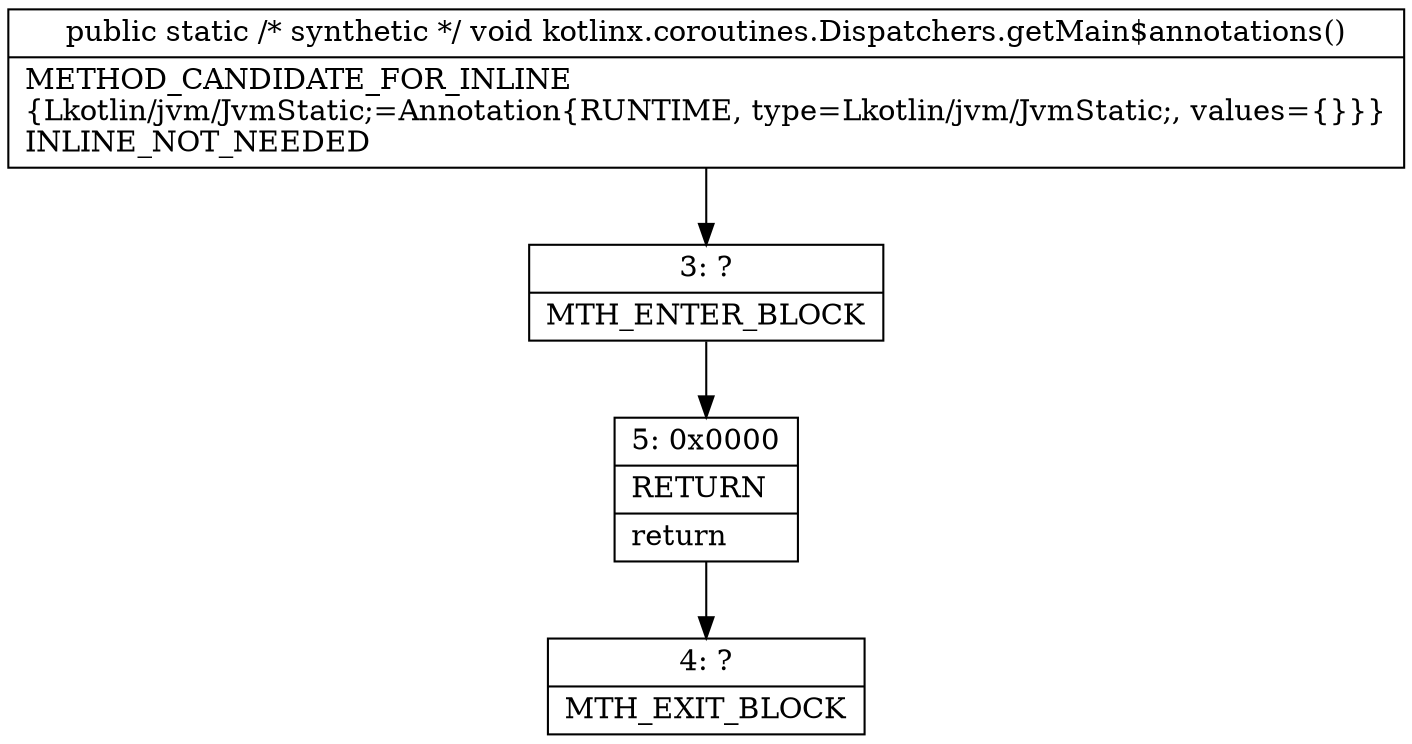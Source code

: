 digraph "CFG forkotlinx.coroutines.Dispatchers.getMain$annotations()V" {
Node_3 [shape=record,label="{3\:\ ?|MTH_ENTER_BLOCK\l}"];
Node_5 [shape=record,label="{5\:\ 0x0000|RETURN\l|return\l}"];
Node_4 [shape=record,label="{4\:\ ?|MTH_EXIT_BLOCK\l}"];
MethodNode[shape=record,label="{public static \/* synthetic *\/ void kotlinx.coroutines.Dispatchers.getMain$annotations()  | METHOD_CANDIDATE_FOR_INLINE\l\{Lkotlin\/jvm\/JvmStatic;=Annotation\{RUNTIME, type=Lkotlin\/jvm\/JvmStatic;, values=\{\}\}\}\lINLINE_NOT_NEEDED\l}"];
MethodNode -> Node_3;Node_3 -> Node_5;
Node_5 -> Node_4;
}

